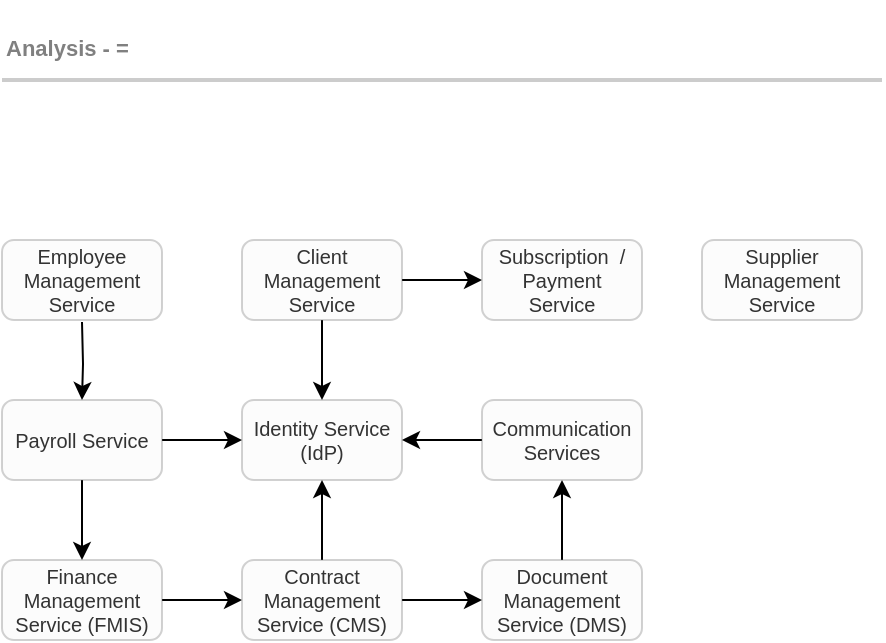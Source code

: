 <mxfile version="17.5.0" type="google"><diagram id="3t9tQODNhWp9M0nSn8jt" name="Analysis/Organisation Systems"><mxGraphModel grid="1" page="1" gridSize="10" guides="1" tooltips="1" connect="1" arrows="1" fold="1" pageScale="1" pageWidth="827" pageHeight="1169" math="0" shadow="0"><root><mxCell id="ZC0oktN0lPfH7nTo3lO2-0"/><mxCell id="ZC0oktN0lPfH7nTo3lO2-1" value="Title" parent="ZC0oktN0lPfH7nTo3lO2-0"/><mxCell id="-00ay9BVqpT5FV0Rgtty-0" value="" style="group;fontSize=10;" vertex="1" connectable="0" parent="ZC0oktN0lPfH7nTo3lO2-1"><mxGeometry x="40" y="40" width="440" height="45" as="geometry"/></mxCell><mxCell id="-00ay9BVqpT5FV0Rgtty-1" value="&lt;font style=&quot;font-size: 11px&quot;&gt;Analysis - =&lt;/font&gt;" style="text;strokeColor=none;fillColor=none;html=1;fontSize=24;fontStyle=1;verticalAlign=middle;align=left;shadow=0;glass=0;comic=0;opacity=30;fontColor=#808080;" vertex="1" parent="-00ay9BVqpT5FV0Rgtty-0"><mxGeometry width="440" height="40" as="geometry"/></mxCell><mxCell id="-00ay9BVqpT5FV0Rgtty-2" value="" style="line;strokeWidth=2;html=1;shadow=0;glass=0;comic=0;fillColor=none;fontSize=10;fontColor=#CCCCCC;labelBackgroundColor=none;strokeColor=#CCCCCC;" vertex="1" parent="-00ay9BVqpT5FV0Rgtty-0"><mxGeometry y="35" width="440" height="10" as="geometry"/></mxCell><mxCell id="HQvi50huPZ7vpitK0xgw-9" style="edgeStyle=orthogonalEdgeStyle;rounded=0;orthogonalLoop=1;jettySize=auto;html=1;entryX=0;entryY=0.5;entryDx=0;entryDy=0;" edge="1" parent="ZC0oktN0lPfH7nTo3lO2-1" source="HQvi50huPZ7vpitK0xgw-1" target="HQvi50huPZ7vpitK0xgw-6"><mxGeometry relative="1" as="geometry"/></mxCell><mxCell id="HQvi50huPZ7vpitK0xgw-1" value="Finance&lt;br&gt;Management Service (FMIS)" style="rounded=1;whiteSpace=wrap;html=1;shadow=0;glass=0;comic=0;strokeColor=#666666;fillColor=#f5f5f5;fontSize=10;opacity=30;align=center;fontColor=#333333;" vertex="1" parent="ZC0oktN0lPfH7nTo3lO2-1"><mxGeometry x="40.0" y="320" width="80" height="40" as="geometry"/></mxCell><mxCell id="HQvi50huPZ7vpitK0xgw-18" style="edgeStyle=orthogonalEdgeStyle;rounded=0;orthogonalLoop=1;jettySize=auto;html=1;" edge="1" parent="ZC0oktN0lPfH7nTo3lO2-1" source="HQvi50huPZ7vpitK0xgw-2" target="HQvi50huPZ7vpitK0xgw-7"><mxGeometry relative="1" as="geometry"/></mxCell><mxCell id="HQvi50huPZ7vpitK0xgw-2" value="Document&lt;br&gt;Management&lt;br&gt;Service (DMS)" style="rounded=1;whiteSpace=wrap;html=1;shadow=0;glass=0;comic=0;strokeColor=#666666;fillColor=#f5f5f5;fontSize=10;opacity=30;align=center;fontColor=#333333;" vertex="1" parent="ZC0oktN0lPfH7nTo3lO2-1"><mxGeometry x="280.0" y="320" width="80" height="40" as="geometry"/></mxCell><mxCell id="HQvi50huPZ7vpitK0xgw-4" value="Identity Service (IdP)" style="rounded=1;whiteSpace=wrap;html=1;shadow=0;glass=0;comic=0;strokeColor=#666666;fillColor=#f5f5f5;fontSize=10;opacity=30;align=center;fontColor=#333333;" vertex="1" parent="ZC0oktN0lPfH7nTo3lO2-1"><mxGeometry x="160.0" y="240" width="80" height="40" as="geometry"/></mxCell><mxCell id="HQvi50huPZ7vpitK0xgw-10" style="edgeStyle=orthogonalEdgeStyle;rounded=0;orthogonalLoop=1;jettySize=auto;html=1;" edge="1" parent="ZC0oktN0lPfH7nTo3lO2-1" source="HQvi50huPZ7vpitK0xgw-5" target="HQvi50huPZ7vpitK0xgw-1"><mxGeometry relative="1" as="geometry"/></mxCell><mxCell id="HQvi50huPZ7vpitK0xgw-14" style="edgeStyle=orthogonalEdgeStyle;rounded=0;orthogonalLoop=1;jettySize=auto;html=1;" edge="1" parent="ZC0oktN0lPfH7nTo3lO2-1" source="HQvi50huPZ7vpitK0xgw-5" target="HQvi50huPZ7vpitK0xgw-4"><mxGeometry relative="1" as="geometry"/></mxCell><mxCell id="HQvi50huPZ7vpitK0xgw-5" value="Payroll Service" style="rounded=1;whiteSpace=wrap;html=1;shadow=0;glass=0;comic=0;strokeColor=#666666;fillColor=#f5f5f5;fontSize=10;opacity=30;align=center;fontColor=#333333;" vertex="1" parent="ZC0oktN0lPfH7nTo3lO2-1"><mxGeometry x="40.0" y="240" width="80" height="40" as="geometry"/></mxCell><mxCell id="HQvi50huPZ7vpitK0xgw-8" style="edgeStyle=orthogonalEdgeStyle;rounded=0;orthogonalLoop=1;jettySize=auto;html=1;entryX=0;entryY=0.5;entryDx=0;entryDy=0;" edge="1" parent="ZC0oktN0lPfH7nTo3lO2-1" source="HQvi50huPZ7vpitK0xgw-6" target="HQvi50huPZ7vpitK0xgw-2"><mxGeometry relative="1" as="geometry"/></mxCell><mxCell id="HQvi50huPZ7vpitK0xgw-16" style="edgeStyle=orthogonalEdgeStyle;rounded=0;orthogonalLoop=1;jettySize=auto;html=1;entryX=0.5;entryY=1;entryDx=0;entryDy=0;" edge="1" parent="ZC0oktN0lPfH7nTo3lO2-1" source="HQvi50huPZ7vpitK0xgw-6" target="HQvi50huPZ7vpitK0xgw-4"><mxGeometry relative="1" as="geometry"/></mxCell><mxCell id="HQvi50huPZ7vpitK0xgw-6" value="Contract Management Service (CMS)" style="rounded=1;whiteSpace=wrap;html=1;shadow=0;glass=0;comic=0;strokeColor=#666666;fillColor=#f5f5f5;fontSize=10;opacity=30;align=center;fontColor=#333333;" vertex="1" parent="ZC0oktN0lPfH7nTo3lO2-1"><mxGeometry x="160.0" y="320" width="80" height="40" as="geometry"/></mxCell><mxCell id="HQvi50huPZ7vpitK0xgw-17" style="edgeStyle=orthogonalEdgeStyle;rounded=0;orthogonalLoop=1;jettySize=auto;html=1;" edge="1" parent="ZC0oktN0lPfH7nTo3lO2-1" source="HQvi50huPZ7vpitK0xgw-7" target="HQvi50huPZ7vpitK0xgw-4"><mxGeometry relative="1" as="geometry"/></mxCell><mxCell id="HQvi50huPZ7vpitK0xgw-7" value="Communication Services" style="rounded=1;whiteSpace=wrap;html=1;shadow=0;glass=0;comic=0;strokeColor=#666666;fillColor=#f5f5f5;fontSize=10;opacity=30;align=center;fontColor=#333333;" vertex="1" parent="ZC0oktN0lPfH7nTo3lO2-1"><mxGeometry x="280.0" y="240" width="80" height="40" as="geometry"/></mxCell><mxCell id="HQvi50huPZ7vpitK0xgw-15" style="edgeStyle=orthogonalEdgeStyle;rounded=0;orthogonalLoop=1;jettySize=auto;html=1;" edge="1" parent="ZC0oktN0lPfH7nTo3lO2-1" source="HQvi50huPZ7vpitK0xgw-11" target="HQvi50huPZ7vpitK0xgw-4"><mxGeometry relative="1" as="geometry"/></mxCell><mxCell id="HQvi50huPZ7vpitK0xgw-20" style="edgeStyle=orthogonalEdgeStyle;rounded=0;orthogonalLoop=1;jettySize=auto;html=1;" edge="1" parent="ZC0oktN0lPfH7nTo3lO2-1" source="HQvi50huPZ7vpitK0xgw-11" target="HQvi50huPZ7vpitK0xgw-19"><mxGeometry relative="1" as="geometry"/></mxCell><mxCell id="HQvi50huPZ7vpitK0xgw-11" value="Client Management Service" style="rounded=1;whiteSpace=wrap;html=1;shadow=0;glass=0;comic=0;strokeColor=#666666;fillColor=#f5f5f5;fontSize=10;opacity=30;align=center;fontColor=#333333;" vertex="1" parent="ZC0oktN0lPfH7nTo3lO2-1"><mxGeometry x="160.0" y="160" width="80" height="40" as="geometry"/></mxCell><mxCell id="HQvi50huPZ7vpitK0xgw-13" style="edgeStyle=orthogonalEdgeStyle;rounded=0;orthogonalLoop=1;jettySize=auto;html=1;" edge="1" parent="ZC0oktN0lPfH7nTo3lO2-1" target="HQvi50huPZ7vpitK0xgw-5"><mxGeometry relative="1" as="geometry"><mxPoint x="80.0" y="201" as="sourcePoint"/></mxGeometry></mxCell><mxCell id="HQvi50huPZ7vpitK0xgw-12" value="Employee Management Service" style="rounded=1;whiteSpace=wrap;html=1;shadow=0;glass=0;comic=0;strokeColor=#666666;fillColor=#f5f5f5;fontSize=10;opacity=30;align=center;fontColor=#333333;" vertex="1" parent="ZC0oktN0lPfH7nTo3lO2-1"><mxGeometry x="40.0" y="160" width="80" height="40" as="geometry"/></mxCell><mxCell id="HQvi50huPZ7vpitK0xgw-19" value="Subscription&amp;nbsp; / Payment &lt;br&gt;Service" style="rounded=1;whiteSpace=wrap;html=1;shadow=0;glass=0;comic=0;strokeColor=#666666;fillColor=#f5f5f5;fontSize=10;opacity=30;align=center;fontColor=#333333;" vertex="1" parent="ZC0oktN0lPfH7nTo3lO2-1"><mxGeometry x="280.0" y="160" width="80" height="40" as="geometry"/></mxCell><mxCell id="HQvi50huPZ7vpitK0xgw-21" value="Supplier Management Service" style="rounded=1;whiteSpace=wrap;html=1;shadow=0;glass=0;comic=0;strokeColor=#666666;fillColor=#f5f5f5;fontSize=10;opacity=30;align=center;fontColor=#333333;" vertex="1" parent="ZC0oktN0lPfH7nTo3lO2-1"><mxGeometry x="390.0" y="160" width="80" height="40" as="geometry"/></mxCell><mxCell id="-00ay9BVqpT5FV0Rgtty-3" value="Boxes &amp; Lines" parent="ZC0oktN0lPfH7nTo3lO2-0"/></root></mxGraphModel></diagram></mxfile>